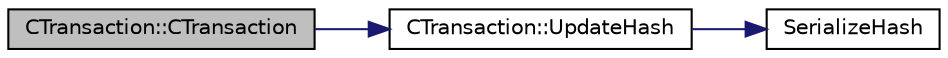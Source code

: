 digraph "CTransaction::CTransaction"
{
  edge [fontname="Helvetica",fontsize="10",labelfontname="Helvetica",labelfontsize="10"];
  node [fontname="Helvetica",fontsize="10",shape=record];
  rankdir="LR";
  Node2 [label="CTransaction::CTransaction",height=0.2,width=0.4,color="black", fillcolor="grey75", style="filled", fontcolor="black"];
  Node2 -> Node3 [color="midnightblue",fontsize="10",style="solid",fontname="Helvetica"];
  Node3 [label="CTransaction::UpdateHash",height=0.2,width=0.4,color="black", fillcolor="white", style="filled",URL="$class_c_transaction.html#a8f54f9ab821e9ebb04a9ec4941fd47e3"];
  Node3 -> Node4 [color="midnightblue",fontsize="10",style="solid",fontname="Helvetica"];
  Node4 [label="SerializeHash",height=0.2,width=0.4,color="black", fillcolor="white", style="filled",URL="$hash_8h.html#a6de694e43f17c62025c6883965b65e63",tooltip="Compute the 256-bit hash of an object&#39;s serialization. "];
}
